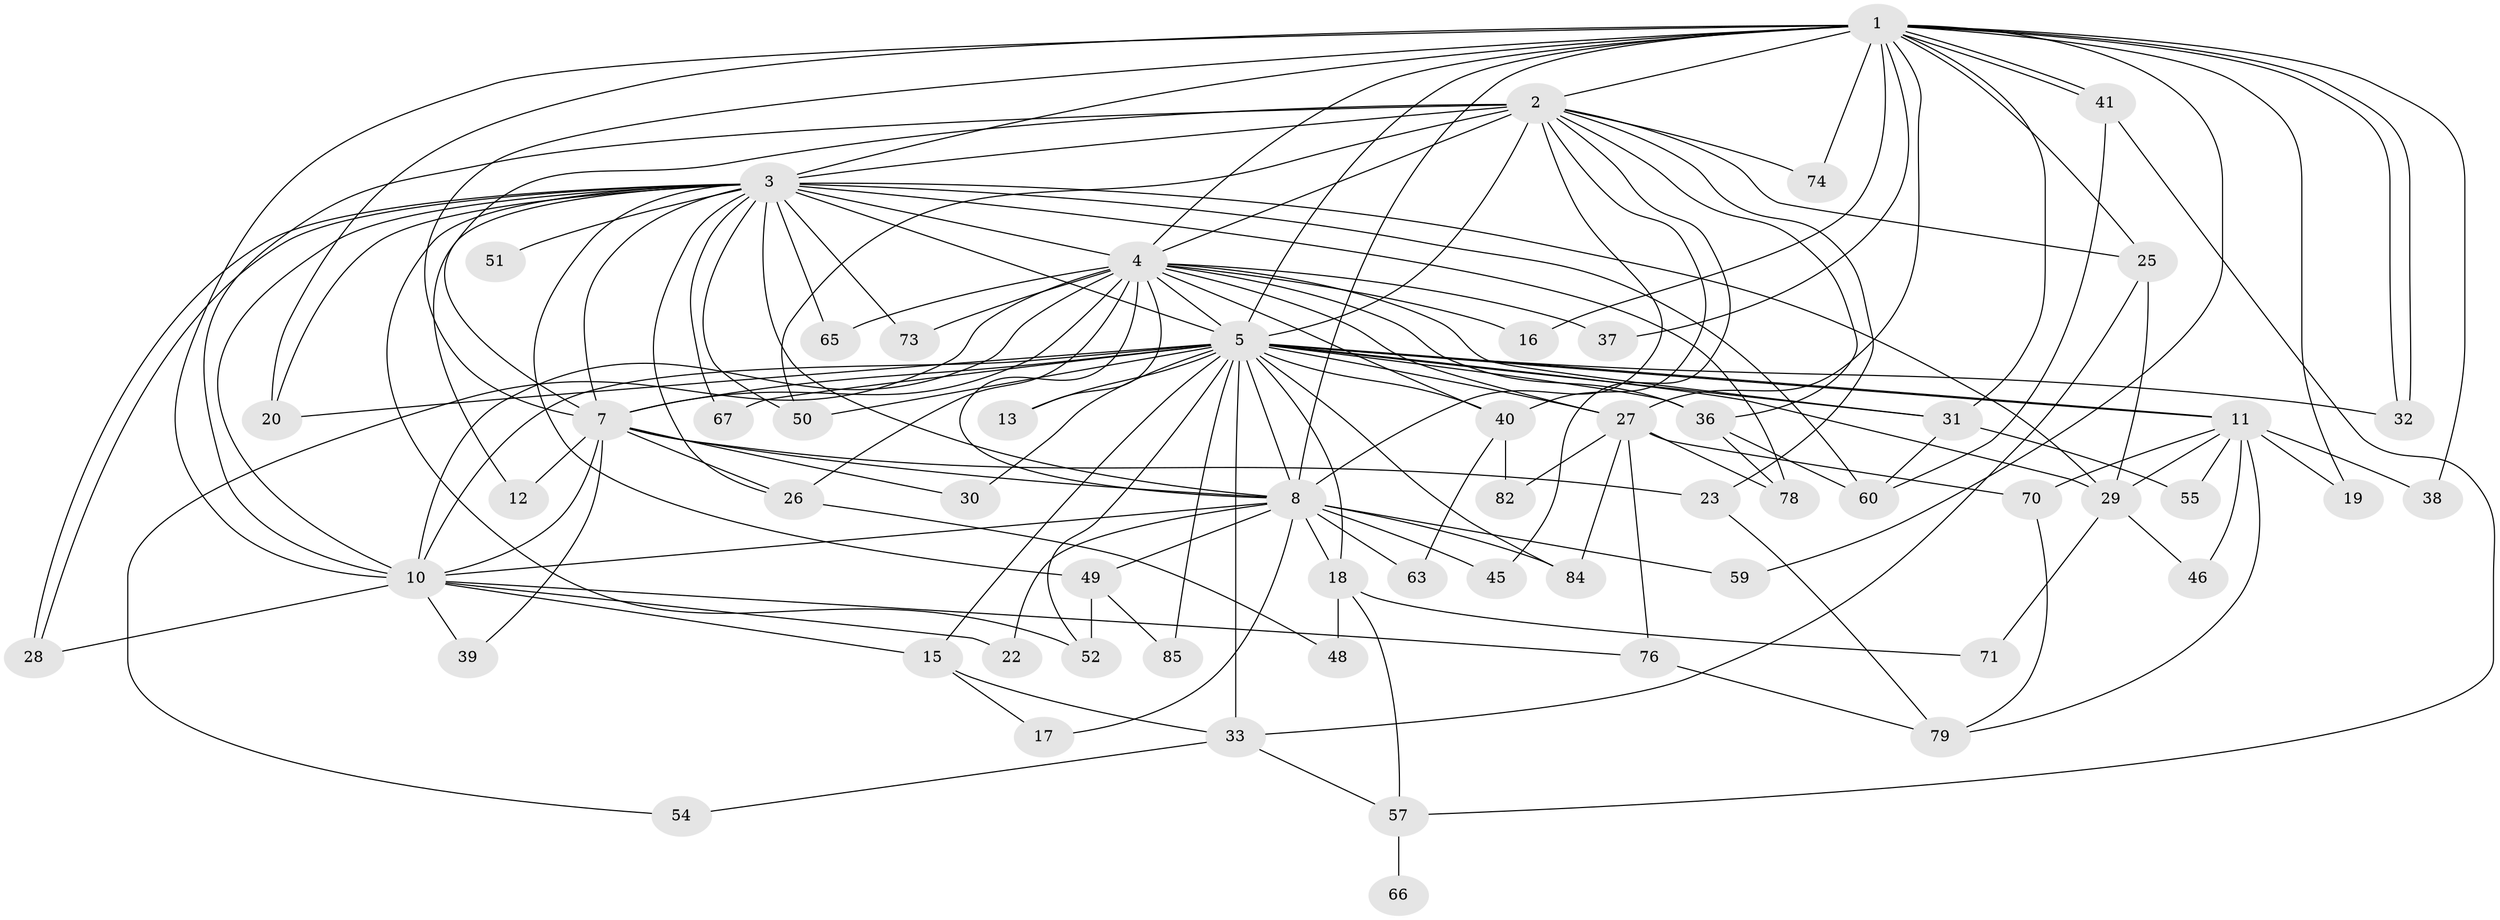 // original degree distribution, {25: 0.011363636363636364, 16: 0.022727272727272728, 22: 0.011363636363636364, 13: 0.022727272727272728, 31: 0.011363636363636364, 14: 0.022727272727272728, 18: 0.011363636363636364, 6: 0.03409090909090909, 3: 0.17045454545454544, 2: 0.5, 4: 0.125, 5: 0.056818181818181816}
// Generated by graph-tools (version 1.1) at 2025/10/02/27/25 16:10:58]
// undirected, 60 vertices, 150 edges
graph export_dot {
graph [start="1"]
  node [color=gray90,style=filled];
  1 [super="+14"];
  2 [super="+58"];
  3 [super="+6"];
  4 [super="+9"];
  5 [super="+69"];
  7 [super="+21"];
  8 [super="+24"];
  10 [super="+35"];
  11 [super="+44"];
  12 [super="+56"];
  13;
  15;
  16;
  17;
  18;
  19;
  20 [super="+77"];
  22;
  23;
  25;
  26 [super="+62"];
  27 [super="+43"];
  28 [super="+34"];
  29 [super="+83"];
  30;
  31 [super="+42"];
  32;
  33 [super="+64"];
  36 [super="+47"];
  37;
  38;
  39;
  40 [super="+53"];
  41 [super="+81"];
  45;
  46;
  48;
  49 [super="+68"];
  50 [super="+75"];
  51;
  52;
  54;
  55;
  57 [super="+61"];
  59;
  60 [super="+72"];
  63;
  65;
  66;
  67;
  70;
  71;
  73;
  74;
  76 [super="+87"];
  78 [super="+86"];
  79 [super="+80"];
  82;
  84 [super="+88"];
  85;
  1 -- 2;
  1 -- 3 [weight=2];
  1 -- 4 [weight=2];
  1 -- 5;
  1 -- 7;
  1 -- 8;
  1 -- 10;
  1 -- 16;
  1 -- 19;
  1 -- 25;
  1 -- 27;
  1 -- 32;
  1 -- 32;
  1 -- 37;
  1 -- 38;
  1 -- 41;
  1 -- 41;
  1 -- 59;
  1 -- 74;
  1 -- 20;
  1 -- 31;
  2 -- 3 [weight=2];
  2 -- 4 [weight=2];
  2 -- 5;
  2 -- 7;
  2 -- 8;
  2 -- 10;
  2 -- 23;
  2 -- 25;
  2 -- 45;
  2 -- 74;
  2 -- 50;
  2 -- 36;
  2 -- 40;
  3 -- 4 [weight=4];
  3 -- 5 [weight=2];
  3 -- 7 [weight=3];
  3 -- 8 [weight=2];
  3 -- 10 [weight=2];
  3 -- 12 [weight=2];
  3 -- 20;
  3 -- 28;
  3 -- 28;
  3 -- 29;
  3 -- 49;
  3 -- 52;
  3 -- 65;
  3 -- 78;
  3 -- 67;
  3 -- 73;
  3 -- 50;
  3 -- 51;
  3 -- 60;
  3 -- 26;
  4 -- 5 [weight=2];
  4 -- 7 [weight=2];
  4 -- 8 [weight=2];
  4 -- 10 [weight=2];
  4 -- 16;
  4 -- 36;
  4 -- 37;
  4 -- 65;
  4 -- 40;
  4 -- 73;
  4 -- 13;
  4 -- 54;
  4 -- 26;
  4 -- 27;
  4 -- 31;
  5 -- 7;
  5 -- 8 [weight=2];
  5 -- 10 [weight=2];
  5 -- 11;
  5 -- 11;
  5 -- 13;
  5 -- 15;
  5 -- 18;
  5 -- 20;
  5 -- 30;
  5 -- 31;
  5 -- 33;
  5 -- 36 [weight=2];
  5 -- 40;
  5 -- 50;
  5 -- 52;
  5 -- 67;
  5 -- 84;
  5 -- 85;
  5 -- 27;
  5 -- 32;
  5 -- 29;
  7 -- 8;
  7 -- 10;
  7 -- 12;
  7 -- 23;
  7 -- 30;
  7 -- 39;
  7 -- 26;
  8 -- 10;
  8 -- 17;
  8 -- 18;
  8 -- 22;
  8 -- 45;
  8 -- 49;
  8 -- 59;
  8 -- 63;
  8 -- 84;
  10 -- 15;
  10 -- 22;
  10 -- 76;
  10 -- 39;
  10 -- 28;
  11 -- 19;
  11 -- 38;
  11 -- 55;
  11 -- 70;
  11 -- 29;
  11 -- 46;
  11 -- 79;
  15 -- 17;
  15 -- 33;
  18 -- 48;
  18 -- 71;
  18 -- 57;
  23 -- 79;
  25 -- 29;
  25 -- 33;
  26 -- 48;
  27 -- 70;
  27 -- 78;
  27 -- 82;
  27 -- 76;
  27 -- 84;
  29 -- 46;
  29 -- 71;
  31 -- 60;
  31 -- 55;
  33 -- 54;
  33 -- 57;
  36 -- 60;
  36 -- 78;
  40 -- 63;
  40 -- 82;
  41 -- 57;
  41 -- 60;
  49 -- 85;
  49 -- 52;
  57 -- 66;
  70 -- 79;
  76 -- 79;
}
